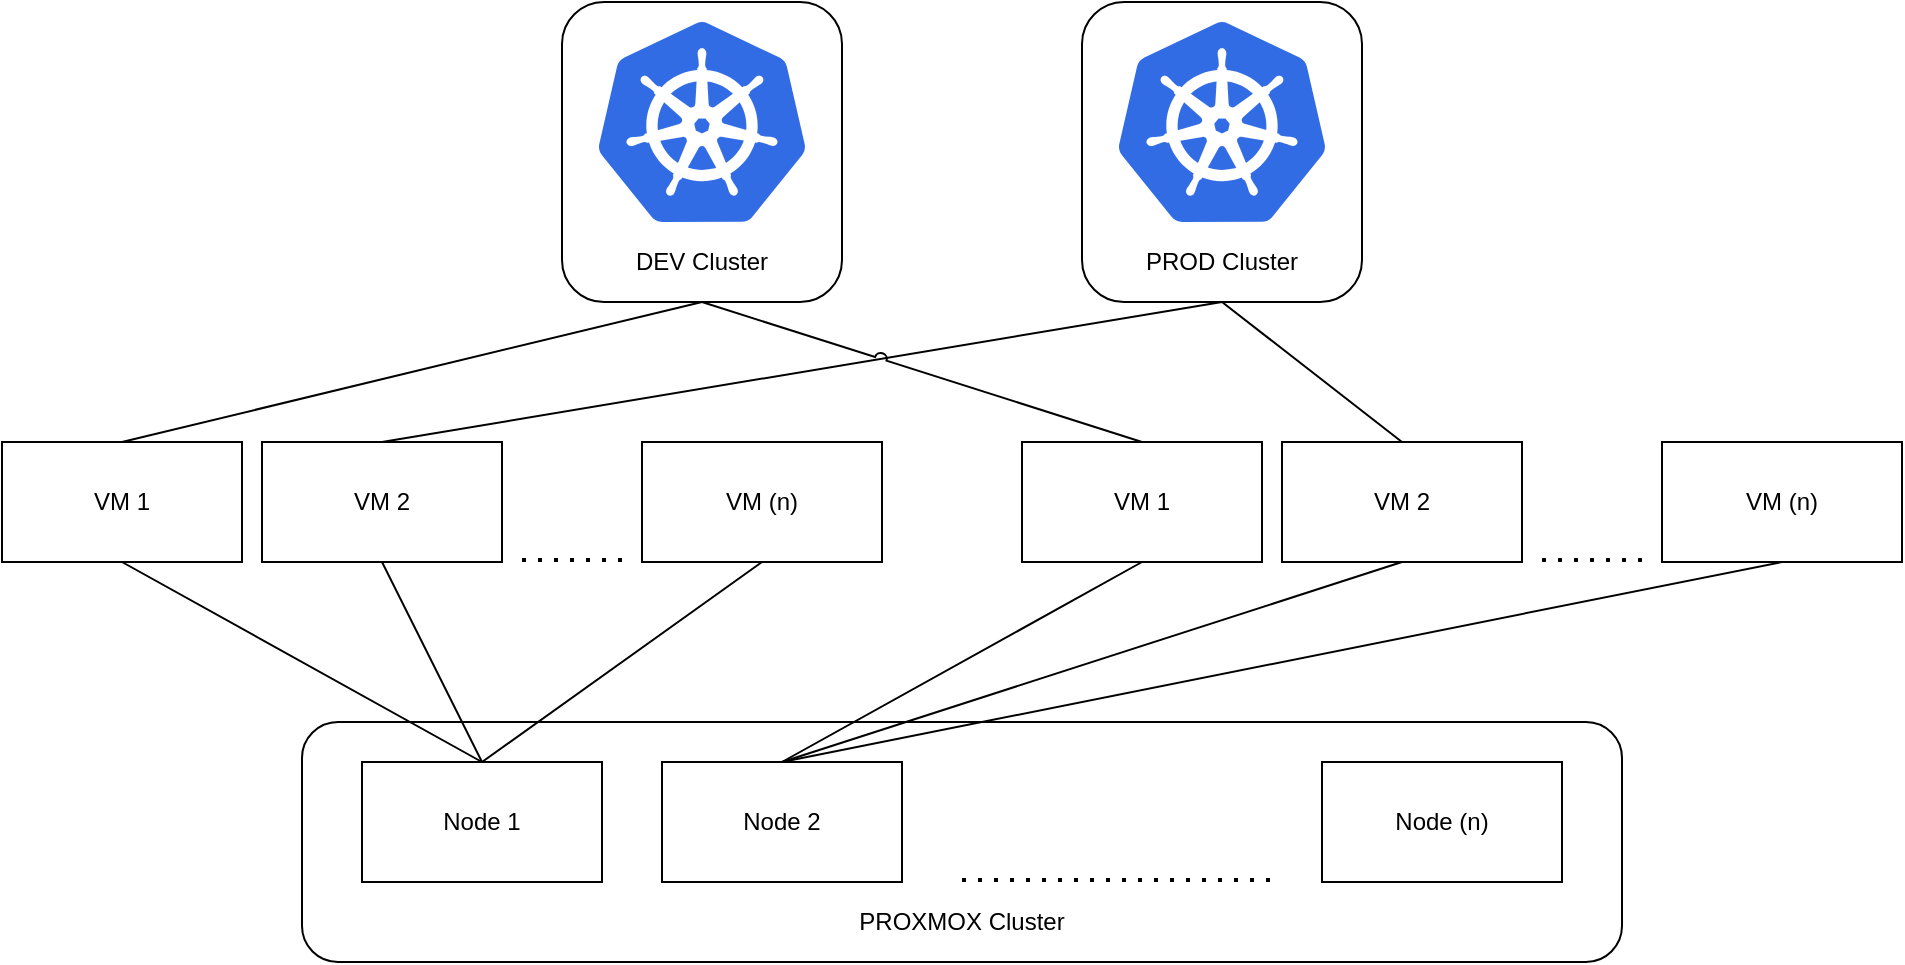 <mxfile version="13.10.4" type="github">
  <diagram id="lau3yiIXBi-KjJQag710" name="Page-1">
    <mxGraphModel dx="2840" dy="1129" grid="1" gridSize="10" guides="1" tooltips="1" connect="1" arrows="1" fold="1" page="1" pageScale="1" pageWidth="850" pageHeight="1100" math="0" shadow="0">
      <root>
        <mxCell id="0" />
        <mxCell id="1" parent="0" />
        <mxCell id="Lcr_79089u36eCl_vuPX-49" value="" style="rounded=1;whiteSpace=wrap;html=1;" vertex="1" parent="1">
          <mxGeometry x="210" y="530" width="140" height="150" as="geometry" />
        </mxCell>
        <mxCell id="Lcr_79089u36eCl_vuPX-1" value="" style="rounded=1;whiteSpace=wrap;html=1;" vertex="1" parent="1">
          <mxGeometry x="80" y="890" width="660" height="120" as="geometry" />
        </mxCell>
        <mxCell id="Lcr_79089u36eCl_vuPX-2" value="Node 1" style="rounded=0;whiteSpace=wrap;html=1;" vertex="1" parent="1">
          <mxGeometry x="110" y="910" width="120" height="60" as="geometry" />
        </mxCell>
        <mxCell id="Lcr_79089u36eCl_vuPX-3" value="Node 2" style="rounded=0;whiteSpace=wrap;html=1;" vertex="1" parent="1">
          <mxGeometry x="260" y="910" width="120" height="60" as="geometry" />
        </mxCell>
        <mxCell id="Lcr_79089u36eCl_vuPX-5" value="" style="endArrow=none;dashed=1;html=1;dashPattern=1 3;strokeWidth=2;" edge="1" parent="1">
          <mxGeometry width="50" height="50" relative="1" as="geometry">
            <mxPoint x="410" y="969" as="sourcePoint" />
            <mxPoint x="570" y="969" as="targetPoint" />
          </mxGeometry>
        </mxCell>
        <mxCell id="Lcr_79089u36eCl_vuPX-7" value="Node (n)" style="rounded=0;whiteSpace=wrap;html=1;" vertex="1" parent="1">
          <mxGeometry x="590" y="910" width="120" height="60" as="geometry" />
        </mxCell>
        <mxCell id="Lcr_79089u36eCl_vuPX-8" value="PROXMOX Cluster" style="text;html=1;strokeColor=none;fillColor=none;align=center;verticalAlign=middle;whiteSpace=wrap;rounded=0;" vertex="1" parent="1">
          <mxGeometry x="350" y="980" width="120" height="20" as="geometry" />
        </mxCell>
        <mxCell id="Lcr_79089u36eCl_vuPX-10" value="VM 1" style="rounded=0;whiteSpace=wrap;html=1;" vertex="1" parent="1">
          <mxGeometry x="-70" y="750" width="120" height="60" as="geometry" />
        </mxCell>
        <mxCell id="Lcr_79089u36eCl_vuPX-11" value="VM 2" style="rounded=0;whiteSpace=wrap;html=1;" vertex="1" parent="1">
          <mxGeometry x="60" y="750" width="120" height="60" as="geometry" />
        </mxCell>
        <mxCell id="Lcr_79089u36eCl_vuPX-12" value="VM (n)" style="rounded=0;whiteSpace=wrap;html=1;" vertex="1" parent="1">
          <mxGeometry x="250" y="750" width="120" height="60" as="geometry" />
        </mxCell>
        <mxCell id="Lcr_79089u36eCl_vuPX-13" value="" style="endArrow=none;dashed=1;html=1;dashPattern=1 3;strokeWidth=2;" edge="1" parent="1">
          <mxGeometry width="50" height="50" relative="1" as="geometry">
            <mxPoint x="190" y="809" as="sourcePoint" />
            <mxPoint x="240" y="809" as="targetPoint" />
          </mxGeometry>
        </mxCell>
        <mxCell id="Lcr_79089u36eCl_vuPX-14" value="VM 1" style="rounded=0;whiteSpace=wrap;html=1;" vertex="1" parent="1">
          <mxGeometry x="440" y="750" width="120" height="60" as="geometry" />
        </mxCell>
        <mxCell id="Lcr_79089u36eCl_vuPX-15" value="VM 2" style="rounded=0;whiteSpace=wrap;html=1;" vertex="1" parent="1">
          <mxGeometry x="570" y="750" width="120" height="60" as="geometry" />
        </mxCell>
        <mxCell id="Lcr_79089u36eCl_vuPX-16" value="VM (n)" style="rounded=0;whiteSpace=wrap;html=1;" vertex="1" parent="1">
          <mxGeometry x="760" y="750" width="120" height="60" as="geometry" />
        </mxCell>
        <mxCell id="Lcr_79089u36eCl_vuPX-17" value="" style="endArrow=none;dashed=1;html=1;dashPattern=1 3;strokeWidth=2;" edge="1" parent="1">
          <mxGeometry width="50" height="50" relative="1" as="geometry">
            <mxPoint x="700" y="809" as="sourcePoint" />
            <mxPoint x="750" y="809" as="targetPoint" />
          </mxGeometry>
        </mxCell>
        <mxCell id="Lcr_79089u36eCl_vuPX-18" value="" style="endArrow=none;html=1;entryX=0.5;entryY=0;entryDx=0;entryDy=0;exitX=0.5;exitY=1;exitDx=0;exitDy=0;jumpStyle=arc;" edge="1" parent="1" source="Lcr_79089u36eCl_vuPX-10" target="Lcr_79089u36eCl_vuPX-2">
          <mxGeometry width="50" height="50" relative="1" as="geometry">
            <mxPoint x="-70" y="940" as="sourcePoint" />
            <mxPoint x="-20" y="890" as="targetPoint" />
          </mxGeometry>
        </mxCell>
        <mxCell id="Lcr_79089u36eCl_vuPX-19" value="" style="endArrow=none;html=1;exitX=0.5;exitY=1;exitDx=0;exitDy=0;entryX=0.5;entryY=0;entryDx=0;entryDy=0;" edge="1" parent="1" source="Lcr_79089u36eCl_vuPX-11" target="Lcr_79089u36eCl_vuPX-2">
          <mxGeometry width="50" height="50" relative="1" as="geometry">
            <mxPoint x="180" y="670" as="sourcePoint" />
            <mxPoint x="230" y="620" as="targetPoint" />
          </mxGeometry>
        </mxCell>
        <mxCell id="Lcr_79089u36eCl_vuPX-20" value="" style="endArrow=none;html=1;entryX=0.5;entryY=1;entryDx=0;entryDy=0;exitX=0.5;exitY=0;exitDx=0;exitDy=0;" edge="1" parent="1" source="Lcr_79089u36eCl_vuPX-2" target="Lcr_79089u36eCl_vuPX-12">
          <mxGeometry width="50" height="50" relative="1" as="geometry">
            <mxPoint x="270" y="640" as="sourcePoint" />
            <mxPoint x="320" y="590" as="targetPoint" />
          </mxGeometry>
        </mxCell>
        <mxCell id="Lcr_79089u36eCl_vuPX-21" value="" style="endArrow=none;html=1;exitX=0.5;exitY=0;exitDx=0;exitDy=0;entryX=0.5;entryY=1;entryDx=0;entryDy=0;" edge="1" parent="1" source="Lcr_79089u36eCl_vuPX-3" target="Lcr_79089u36eCl_vuPX-14">
          <mxGeometry width="50" height="50" relative="1" as="geometry">
            <mxPoint x="300" y="640" as="sourcePoint" />
            <mxPoint x="350" y="590" as="targetPoint" />
          </mxGeometry>
        </mxCell>
        <mxCell id="Lcr_79089u36eCl_vuPX-22" value="" style="endArrow=none;html=1;exitX=0.5;exitY=0;exitDx=0;exitDy=0;entryX=0.5;entryY=1;entryDx=0;entryDy=0;" edge="1" parent="1" source="Lcr_79089u36eCl_vuPX-3" target="Lcr_79089u36eCl_vuPX-15">
          <mxGeometry width="50" height="50" relative="1" as="geometry">
            <mxPoint x="290" y="670" as="sourcePoint" />
            <mxPoint x="340" y="620" as="targetPoint" />
          </mxGeometry>
        </mxCell>
        <mxCell id="Lcr_79089u36eCl_vuPX-23" value="" style="endArrow=none;html=1;entryX=0.5;entryY=1;entryDx=0;entryDy=0;" edge="1" parent="1" target="Lcr_79089u36eCl_vuPX-16">
          <mxGeometry width="50" height="50" relative="1" as="geometry">
            <mxPoint x="320" y="910" as="sourcePoint" />
            <mxPoint x="560" y="620" as="targetPoint" />
          </mxGeometry>
        </mxCell>
        <mxCell id="Lcr_79089u36eCl_vuPX-41" value="" style="aspect=fixed;html=1;points=[];align=center;image;fontSize=12;image=img/lib/mscae/Kubernetes.svg;" vertex="1" parent="1">
          <mxGeometry x="227.92" y="540" width="104.17" height="100" as="geometry" />
        </mxCell>
        <mxCell id="Lcr_79089u36eCl_vuPX-50" value="DEV Cluster" style="text;html=1;strokeColor=none;fillColor=none;align=center;verticalAlign=middle;whiteSpace=wrap;rounded=0;" vertex="1" parent="1">
          <mxGeometry x="240" y="650" width="80" height="20" as="geometry" />
        </mxCell>
        <mxCell id="Lcr_79089u36eCl_vuPX-51" value="" style="rounded=1;whiteSpace=wrap;html=1;" vertex="1" parent="1">
          <mxGeometry x="470" y="530" width="140" height="150" as="geometry" />
        </mxCell>
        <mxCell id="Lcr_79089u36eCl_vuPX-52" value="" style="aspect=fixed;html=1;points=[];align=center;image;fontSize=12;image=img/lib/mscae/Kubernetes.svg;" vertex="1" parent="1">
          <mxGeometry x="487.92" y="540" width="104.17" height="100" as="geometry" />
        </mxCell>
        <mxCell id="Lcr_79089u36eCl_vuPX-53" value="PROD Cluster" style="text;html=1;strokeColor=none;fillColor=none;align=center;verticalAlign=middle;whiteSpace=wrap;rounded=0;" vertex="1" parent="1">
          <mxGeometry x="500" y="650" width="80" height="20" as="geometry" />
        </mxCell>
        <mxCell id="Lcr_79089u36eCl_vuPX-54" value="" style="endArrow=none;html=1;exitX=0.5;exitY=0;exitDx=0;exitDy=0;entryX=0.5;entryY=1;entryDx=0;entryDy=0;" edge="1" parent="1" source="Lcr_79089u36eCl_vuPX-10" target="Lcr_79089u36eCl_vuPX-49">
          <mxGeometry width="50" height="50" relative="1" as="geometry">
            <mxPoint x="60" y="690" as="sourcePoint" />
            <mxPoint x="110" y="640" as="targetPoint" />
          </mxGeometry>
        </mxCell>
        <mxCell id="Lcr_79089u36eCl_vuPX-55" value="" style="endArrow=none;html=1;exitX=0.5;exitY=0;exitDx=0;exitDy=0;entryX=0.5;entryY=1;entryDx=0;entryDy=0;" edge="1" parent="1" source="Lcr_79089u36eCl_vuPX-15" target="Lcr_79089u36eCl_vuPX-51">
          <mxGeometry width="50" height="50" relative="1" as="geometry">
            <mxPoint x="520" y="500" as="sourcePoint" />
            <mxPoint x="570" y="450" as="targetPoint" />
          </mxGeometry>
        </mxCell>
        <mxCell id="Lcr_79089u36eCl_vuPX-56" value="" style="endArrow=none;html=1;exitX=0.5;exitY=0;exitDx=0;exitDy=0;entryX=0.5;entryY=1;entryDx=0;entryDy=0;" edge="1" parent="1" source="Lcr_79089u36eCl_vuPX-11" target="Lcr_79089u36eCl_vuPX-51">
          <mxGeometry width="50" height="50" relative="1" as="geometry">
            <mxPoint x="370" y="450" as="sourcePoint" />
            <mxPoint x="420" y="400" as="targetPoint" />
          </mxGeometry>
        </mxCell>
        <mxCell id="Lcr_79089u36eCl_vuPX-57" value="" style="endArrow=none;html=1;exitX=0.5;exitY=1;exitDx=0;exitDy=0;entryX=0.5;entryY=0;entryDx=0;entryDy=0;jumpStyle=arc;" edge="1" parent="1" source="Lcr_79089u36eCl_vuPX-49" target="Lcr_79089u36eCl_vuPX-14">
          <mxGeometry width="50" height="50" relative="1" as="geometry">
            <mxPoint x="370" y="490" as="sourcePoint" />
            <mxPoint x="420" y="440" as="targetPoint" />
          </mxGeometry>
        </mxCell>
      </root>
    </mxGraphModel>
  </diagram>
</mxfile>
